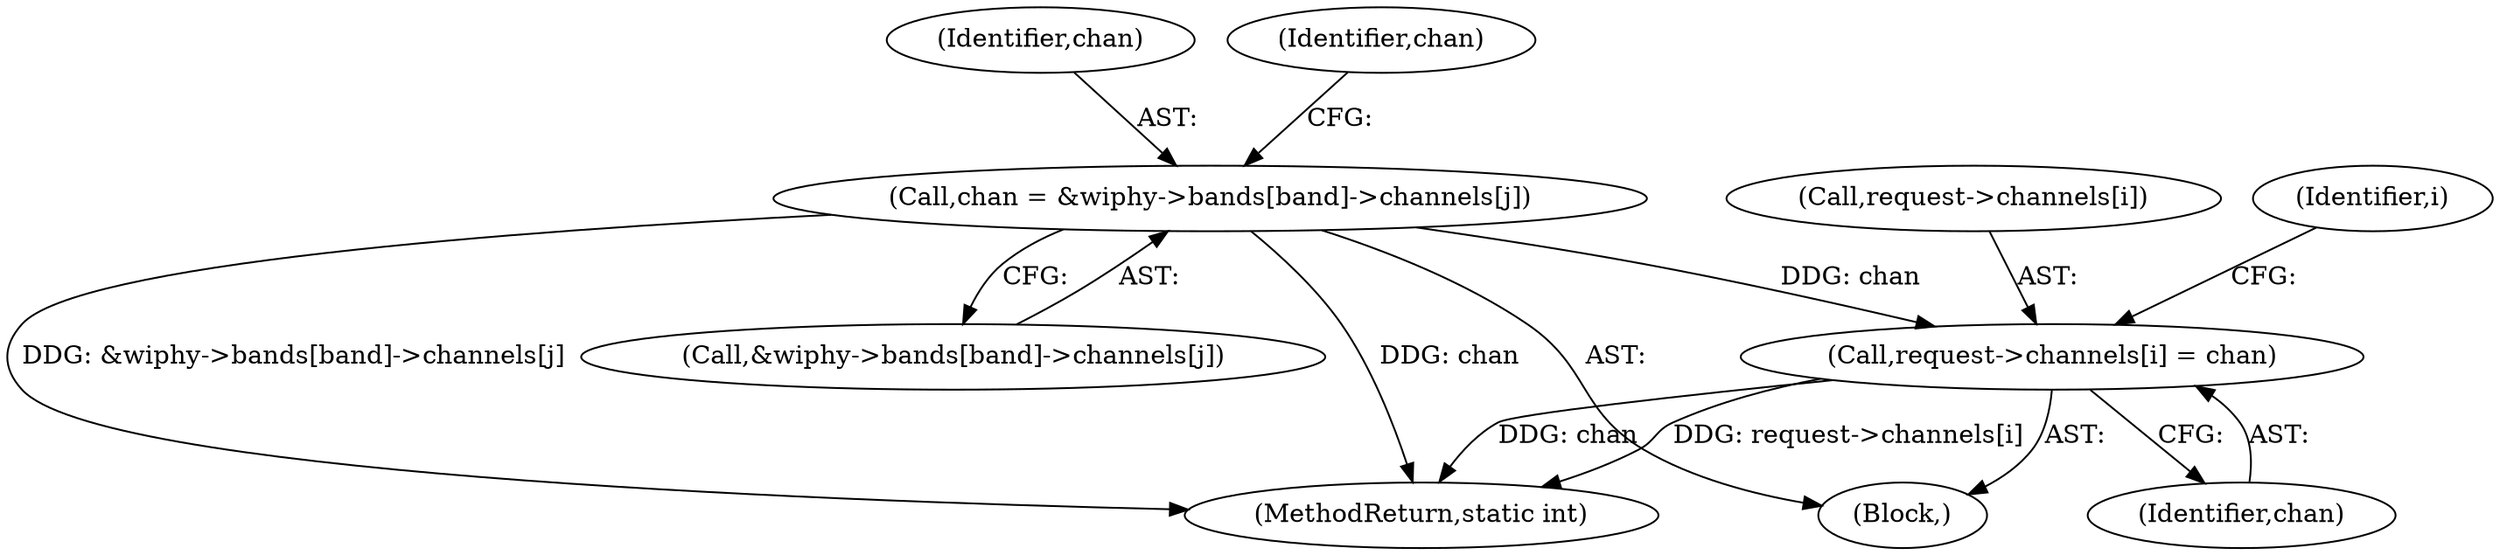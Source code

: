 digraph "0_linux_208c72f4fe44fe09577e7975ba0e7fa0278f3d03_0@pointer" {
"1000444" [label="(Call,request->channels[i] = chan)"];
"1000425" [label="(Call,chan = &wiphy->bands[band]->channels[j])"];
"1000426" [label="(Identifier,chan)"];
"1000440" [label="(Identifier,chan)"];
"1000427" [label="(Call,&wiphy->bands[band]->channels[j])"];
"1000450" [label="(Identifier,chan)"];
"1000425" [label="(Call,chan = &wiphy->bands[band]->channels[j])"];
"1000598" [label="(MethodReturn,static int)"];
"1000423" [label="(Block,)"];
"1000444" [label="(Call,request->channels[i] = chan)"];
"1000452" [label="(Identifier,i)"];
"1000445" [label="(Call,request->channels[i])"];
"1000444" -> "1000423"  [label="AST: "];
"1000444" -> "1000450"  [label="CFG: "];
"1000445" -> "1000444"  [label="AST: "];
"1000450" -> "1000444"  [label="AST: "];
"1000452" -> "1000444"  [label="CFG: "];
"1000444" -> "1000598"  [label="DDG: chan"];
"1000444" -> "1000598"  [label="DDG: request->channels[i]"];
"1000425" -> "1000444"  [label="DDG: chan"];
"1000425" -> "1000423"  [label="AST: "];
"1000425" -> "1000427"  [label="CFG: "];
"1000426" -> "1000425"  [label="AST: "];
"1000427" -> "1000425"  [label="AST: "];
"1000440" -> "1000425"  [label="CFG: "];
"1000425" -> "1000598"  [label="DDG: &wiphy->bands[band]->channels[j]"];
"1000425" -> "1000598"  [label="DDG: chan"];
}
